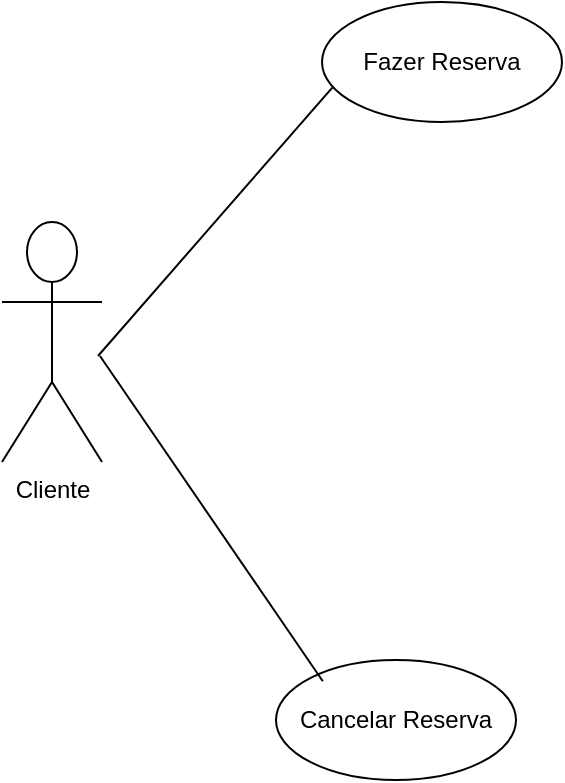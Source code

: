 <mxfile version="26.1.1" pages="5">
  <diagram name="Página-1" id="XcL4QIkmYDauq56J79rG">
    <mxGraphModel dx="1042" dy="565" grid="0" gridSize="10" guides="0" tooltips="1" connect="0" arrows="0" fold="1" page="0" pageScale="1" pageWidth="827" pageHeight="1169" background="none" math="0" shadow="0">
      <root>
        <mxCell id="0" />
        <mxCell id="1" parent="0" />
        <mxCell id="Owjycysp9o71pxgoPEJs-14" value="Cliente" style="shape=umlActor;verticalLabelPosition=bottom;verticalAlign=top;html=1;outlineConnect=0;labelBackgroundColor=none;" parent="1" vertex="1">
          <mxGeometry x="120" y="410" width="50" height="120" as="geometry" />
        </mxCell>
        <mxCell id="Owjycysp9o71pxgoPEJs-26" value="Fazer Reserva" style="ellipse;whiteSpace=wrap;html=1;labelBackgroundColor=none;textDirection=ltr;" parent="1" vertex="1">
          <mxGeometry x="280" y="300" width="120" height="60" as="geometry" />
        </mxCell>
        <mxCell id="Owjycysp9o71pxgoPEJs-29" style="edgeStyle=orthogonalEdgeStyle;rounded=0;orthogonalLoop=1;jettySize=auto;html=1;exitX=0.5;exitY=1;exitDx=0;exitDy=0;labelBackgroundColor=none;fontColor=default;" parent="1" source="Owjycysp9o71pxgoPEJs-26" target="Owjycysp9o71pxgoPEJs-26" edge="1">
          <mxGeometry relative="1" as="geometry" />
        </mxCell>
        <mxCell id="Owjycysp9o71pxgoPEJs-38" value="Cancelar Reserva" style="ellipse;whiteSpace=wrap;html=1;" parent="1" vertex="1">
          <mxGeometry x="257" y="629" width="120" height="60" as="geometry" />
        </mxCell>
        <mxCell id="ykOEoufTQBpiFLr9Clof-1" value="" style="endArrow=none;html=1;rounded=0;entryX=0.195;entryY=0.177;entryDx=0;entryDy=0;entryPerimeter=0;" edge="1" parent="1" target="Owjycysp9o71pxgoPEJs-38">
          <mxGeometry width="50" height="50" relative="1" as="geometry">
            <mxPoint x="169" y="477" as="sourcePoint" />
            <mxPoint x="283" y="627" as="targetPoint" />
          </mxGeometry>
        </mxCell>
        <mxCell id="ykOEoufTQBpiFLr9Clof-2" value="" style="endArrow=none;html=1;rounded=0;entryX=0.043;entryY=0.713;entryDx=0;entryDy=0;entryPerimeter=0;" edge="1" parent="1" target="Owjycysp9o71pxgoPEJs-26">
          <mxGeometry width="50" height="50" relative="1" as="geometry">
            <mxPoint x="168" y="477" as="sourcePoint" />
            <mxPoint x="221" y="432" as="targetPoint" />
          </mxGeometry>
        </mxCell>
      </root>
    </mxGraphModel>
  </diagram>
  <diagram id="T0e-wKWB-jtV0oXCeaBq" name="Página-2">
    <mxGraphModel dx="1442" dy="1365" grid="0" gridSize="10" guides="1" tooltips="1" connect="1" arrows="1" fold="1" page="0" pageScale="1" pageWidth="827" pageHeight="1169" math="0" shadow="0">
      <root>
        <mxCell id="0" />
        <mxCell id="1" parent="0" />
        <mxCell id="GxAemJXF_QGfhOwOy-kH-1" value="Cliente" style="shape=umlActor;verticalLabelPosition=bottom;verticalAlign=top;html=1;outlineConnect=0;fillColor=#f8cecc;strokeColor=#b85450;" parent="1" vertex="1">
          <mxGeometry x="-189" y="-419" width="30" height="85" as="geometry" />
        </mxCell>
        <mxCell id="GxAemJXF_QGfhOwOy-kH-5" value="Banco" style="shape=umlActor;verticalLabelPosition=bottom;verticalAlign=top;html=1;outlineConnect=0;fillColor=#f8cecc;strokeColor=#b85450;" parent="1" vertex="1">
          <mxGeometry x="189" y="-419" width="30" height="85" as="geometry" />
        </mxCell>
        <mxCell id="GxAemJXF_QGfhOwOy-kH-6" value="Checar saldo" style="ellipse;whiteSpace=wrap;html=1;fillColor=#f8cecc;strokeColor=#b85450;" parent="1" vertex="1">
          <mxGeometry x="-44" y="-494" width="125" height="50" as="geometry" />
        </mxCell>
        <mxCell id="GxAemJXF_QGfhOwOy-kH-7" value="Depositar" style="ellipse;whiteSpace=wrap;html=1;fillColor=#f8cecc;strokeColor=#b85450;" parent="1" vertex="1">
          <mxGeometry x="-44" y="-433" width="125" height="50" as="geometry" />
        </mxCell>
        <mxCell id="GxAemJXF_QGfhOwOy-kH-8" value="Sacar" style="ellipse;whiteSpace=wrap;html=1;fillColor=#f8cecc;strokeColor=#b85450;" parent="1" vertex="1">
          <mxGeometry x="-44" y="-375" width="125" height="50" as="geometry" />
        </mxCell>
        <mxCell id="GxAemJXF_QGfhOwOy-kH-9" value="Transferir" style="ellipse;whiteSpace=wrap;html=1;fillColor=#f8cecc;strokeColor=#b85450;" parent="1" vertex="1">
          <mxGeometry x="-44" y="-314" width="125" height="50" as="geometry" />
        </mxCell>
        <mxCell id="GxAemJXF_QGfhOwOy-kH-12" value="" style="endArrow=none;html=1;rounded=0;entryX=0;entryY=0.5;entryDx=0;entryDy=0;" parent="1" target="GxAemJXF_QGfhOwOy-kH-6" edge="1">
          <mxGeometry width="50" height="50" relative="1" as="geometry">
            <mxPoint x="-157" y="-396" as="sourcePoint" />
            <mxPoint x="-107" y="-446" as="targetPoint" />
          </mxGeometry>
        </mxCell>
        <mxCell id="GxAemJXF_QGfhOwOy-kH-13" value="" style="endArrow=none;html=1;rounded=0;entryX=0;entryY=0.5;entryDx=0;entryDy=0;" parent="1" target="GxAemJXF_QGfhOwOy-kH-7" edge="1">
          <mxGeometry width="50" height="50" relative="1" as="geometry">
            <mxPoint x="-152" y="-392" as="sourcePoint" />
            <mxPoint x="-88" y="-403" as="targetPoint" />
          </mxGeometry>
        </mxCell>
        <mxCell id="GxAemJXF_QGfhOwOy-kH-15" value="" style="endArrow=none;html=1;rounded=0;entryX=0;entryY=0.5;entryDx=0;entryDy=0;" parent="1" target="GxAemJXF_QGfhOwOy-kH-8" edge="1">
          <mxGeometry width="50" height="50" relative="1" as="geometry">
            <mxPoint x="-149" y="-386" as="sourcePoint" />
            <mxPoint x="-86" y="-392" as="targetPoint" />
          </mxGeometry>
        </mxCell>
        <mxCell id="GxAemJXF_QGfhOwOy-kH-16" value="" style="endArrow=none;html=1;rounded=0;" parent="1" edge="1">
          <mxGeometry width="50" height="50" relative="1" as="geometry">
            <mxPoint x="-148" y="-380" as="sourcePoint" />
            <mxPoint x="-45" y="-296" as="targetPoint" />
          </mxGeometry>
        </mxCell>
        <mxCell id="GxAemJXF_QGfhOwOy-kH-17" value="" style="endArrow=none;html=1;rounded=0;exitX=1;exitY=0.5;exitDx=0;exitDy=0;" parent="1" source="GxAemJXF_QGfhOwOy-kH-6" edge="1">
          <mxGeometry width="50" height="50" relative="1" as="geometry">
            <mxPoint x="135" y="-362" as="sourcePoint" />
            <mxPoint x="188" y="-395" as="targetPoint" />
          </mxGeometry>
        </mxCell>
        <mxCell id="GxAemJXF_QGfhOwOy-kH-18" value="" style="endArrow=none;html=1;rounded=0;exitX=1;exitY=0.5;exitDx=0;exitDy=0;" parent="1" source="GxAemJXF_QGfhOwOy-kH-7" edge="1">
          <mxGeometry width="50" height="50" relative="1" as="geometry">
            <mxPoint x="124" y="-331" as="sourcePoint" />
            <mxPoint x="187" y="-392" as="targetPoint" />
          </mxGeometry>
        </mxCell>
        <mxCell id="GxAemJXF_QGfhOwOy-kH-19" value="" style="endArrow=none;html=1;rounded=0;exitX=1;exitY=0.5;exitDx=0;exitDy=0;" parent="1" source="GxAemJXF_QGfhOwOy-kH-8" edge="1">
          <mxGeometry width="50" height="50" relative="1" as="geometry">
            <mxPoint x="141" y="-333" as="sourcePoint" />
            <mxPoint x="191" y="-383" as="targetPoint" />
          </mxGeometry>
        </mxCell>
        <mxCell id="GxAemJXF_QGfhOwOy-kH-20" value="" style="endArrow=none;html=1;rounded=0;exitX=1;exitY=0.5;exitDx=0;exitDy=0;" parent="1" source="GxAemJXF_QGfhOwOy-kH-9" edge="1">
          <mxGeometry width="50" height="50" relative="1" as="geometry">
            <mxPoint x="112" y="-279" as="sourcePoint" />
            <mxPoint x="188" y="-375" as="targetPoint" />
          </mxGeometry>
        </mxCell>
        <mxCell id="GxAemJXF_QGfhOwOy-kH-21" value="Técnico" style="shape=umlActor;verticalLabelPosition=bottom;verticalAlign=top;html=1;outlineConnect=0;fillColor=#f8cecc;strokeColor=#b85450;" parent="1" vertex="1">
          <mxGeometry x="-189" y="-197" width="30" height="85" as="geometry" />
        </mxCell>
        <mxCell id="GxAemJXF_QGfhOwOy-kH-22" value="Manutenção" style="ellipse;whiteSpace=wrap;html=1;fillColor=#f8cecc;strokeColor=#b85450;" parent="1" vertex="1">
          <mxGeometry x="-44" y="-218" width="125" height="50" as="geometry" />
        </mxCell>
        <mxCell id="GxAemJXF_QGfhOwOy-kH-23" value="Reparo" style="ellipse;whiteSpace=wrap;html=1;fillColor=#f8cecc;strokeColor=#b85450;" parent="1" vertex="1">
          <mxGeometry x="-44" y="-152" width="125" height="50" as="geometry" />
        </mxCell>
        <mxCell id="GxAemJXF_QGfhOwOy-kH-24" value="" style="endArrow=none;html=1;rounded=0;exitX=0.995;exitY=0.232;exitDx=0;exitDy=0;exitPerimeter=0;" parent="1" source="GxAemJXF_QGfhOwOy-kH-22" edge="1">
          <mxGeometry width="50" height="50" relative="1" as="geometry">
            <mxPoint x="127" y="-252" as="sourcePoint" />
            <mxPoint x="188" y="-360" as="targetPoint" />
          </mxGeometry>
        </mxCell>
        <mxCell id="GxAemJXF_QGfhOwOy-kH-25" value="" style="endArrow=none;html=1;rounded=0;exitX=1.053;exitY=0.36;exitDx=0;exitDy=0;exitPerimeter=0;" parent="1" source="GxAemJXF_QGfhOwOy-kH-23" edge="1">
          <mxGeometry width="50" height="50" relative="1" as="geometry">
            <mxPoint x="128" y="-207" as="sourcePoint" />
            <mxPoint x="187" y="-349" as="targetPoint" />
          </mxGeometry>
        </mxCell>
        <mxCell id="GxAemJXF_QGfhOwOy-kH-26" value="" style="endArrow=none;html=1;rounded=0;" parent="1" edge="1">
          <mxGeometry width="50" height="50" relative="1" as="geometry">
            <mxPoint x="-152" y="-164" as="sourcePoint" />
            <mxPoint x="-40" y="-188" as="targetPoint" />
          </mxGeometry>
        </mxCell>
        <mxCell id="GxAemJXF_QGfhOwOy-kH-27" value="" style="endArrow=none;html=1;rounded=0;entryX=0;entryY=0.5;entryDx=0;entryDy=0;" parent="1" target="GxAemJXF_QGfhOwOy-kH-23" edge="1">
          <mxGeometry width="50" height="50" relative="1" as="geometry">
            <mxPoint x="-147" y="-158" as="sourcePoint" />
            <mxPoint x="-71" y="-151" as="targetPoint" />
          </mxGeometry>
        </mxCell>
        <mxCell id="GxAemJXF_QGfhOwOy-kH-31" value="Sistema de Caixa Eletrônico" style="swimlane;startSize=0;verticalAlign=top;align=center;" parent="1" vertex="1">
          <mxGeometry x="-116" y="-541" width="278" height="470" as="geometry">
            <mxRectangle x="-116" y="-541" width="186" height="26" as="alternateBounds" />
          </mxGeometry>
        </mxCell>
      </root>
    </mxGraphModel>
  </diagram>
  <diagram id="zOeZtITVOc_Sd8JUuvYU" name="Página-3">
    <mxGraphModel dx="1303" dy="706" grid="0" gridSize="10" guides="1" tooltips="1" connect="1" arrows="1" fold="1" page="0" pageScale="1" pageWidth="827" pageHeight="1169" math="0" shadow="0">
      <root>
        <mxCell id="0" />
        <mxCell id="1" parent="0" />
        <mxCell id="Df3wSzDKpOP-La8-ANA0-1" value="" style="swimlane;startSize=0;" vertex="1" parent="1">
          <mxGeometry x="285" y="14" width="224" height="671" as="geometry" />
        </mxCell>
        <mxCell id="Df3wSzDKpOP-La8-ANA0-2" value="Sistema de reserva de Hotel" style="text;html=1;align=center;verticalAlign=middle;resizable=0;points=[];autosize=1;strokeColor=none;fillColor=none;" vertex="1" parent="Df3wSzDKpOP-La8-ANA0-1">
          <mxGeometry x="27.5" y="12" width="169" height="26" as="geometry" />
        </mxCell>
        <mxCell id="pBy_OBwKAm6baJK0ylYX-1" value="Checando as Reservas&amp;nbsp;" style="ellipse;whiteSpace=wrap;html=1;fillColor=#e51400;fontColor=#ffffff;strokeColor=#B20000;" vertex="1" parent="Df3wSzDKpOP-La8-ANA0-1">
          <mxGeometry x="48" y="45" width="125" height="50" as="geometry" />
        </mxCell>
        <mxCell id="RbDjLG0kdpUuMkSpV1bt-3" value="Fazendo Reserva" style="ellipse;whiteSpace=wrap;html=1;fillColor=#e51400;fontColor=#ffffff;strokeColor=#B20000;" vertex="1" parent="Df3wSzDKpOP-La8-ANA0-1">
          <mxGeometry x="50" y="103" width="125" height="50" as="geometry" />
        </mxCell>
        <mxCell id="RbDjLG0kdpUuMkSpV1bt-8" value="Leva as Malas" style="ellipse;whiteSpace=wrap;html=1;fillColor=#e51400;fontColor=#ffffff;strokeColor=#B20000;" vertex="1" parent="Df3wSzDKpOP-La8-ANA0-1">
          <mxGeometry x="48" y="369" width="125" height="50" as="geometry" />
        </mxCell>
        <mxCell id="PwlDaXp2jS-YRYsgwc6S-1" value="Confirmando a Reserva" style="ellipse;whiteSpace=wrap;html=1;fillColor=#e51400;fontColor=#ffffff;strokeColor=#B20000;" vertex="1" parent="Df3wSzDKpOP-La8-ANA0-1">
          <mxGeometry x="48" y="163" width="125" height="50" as="geometry" />
        </mxCell>
        <mxCell id="PwlDaXp2jS-YRYsgwc6S-4" value="Pagando Reserva&amp;nbsp;" style="ellipse;whiteSpace=wrap;html=1;fillColor=#e51400;fontColor=#ffffff;strokeColor=#B20000;" vertex="1" parent="Df3wSzDKpOP-La8-ANA0-1">
          <mxGeometry x="48" y="220" width="125" height="50" as="geometry" />
        </mxCell>
        <mxCell id="tSbmkxCZ0d735WplqzVH-3" value="Manutenções&amp;nbsp;" style="ellipse;whiteSpace=wrap;html=1;fillColor=#e51400;fontColor=#ffffff;strokeColor=#B20000;" vertex="1" parent="Df3wSzDKpOP-La8-ANA0-1">
          <mxGeometry x="48" y="433" width="125" height="50" as="geometry" />
        </mxCell>
        <mxCell id="C2UtIMHa39anaL1E7OLr-1" value="Concertos" style="ellipse;whiteSpace=wrap;html=1;fillColor=#e51400;fontColor=#ffffff;strokeColor=#B20000;" vertex="1" parent="Df3wSzDKpOP-La8-ANA0-1">
          <mxGeometry x="48" y="498" width="125" height="50" as="geometry" />
        </mxCell>
        <mxCell id="C2UtIMHa39anaL1E7OLr-4" value="Faxina" style="ellipse;whiteSpace=wrap;html=1;fillColor=#e51400;fontColor=#ffffff;strokeColor=#B20000;" vertex="1" parent="Df3wSzDKpOP-La8-ANA0-1">
          <mxGeometry x="48" y="302" width="125" height="50" as="geometry" />
        </mxCell>
        <mxCell id="BtpzoZKJI9H0tAGcX9OQ-5" value="Divulgações" style="ellipse;whiteSpace=wrap;html=1;fillColor=#e51400;fontColor=#ffffff;strokeColor=#B20000;" vertex="1" parent="Df3wSzDKpOP-La8-ANA0-1">
          <mxGeometry x="50" y="558" width="125" height="50" as="geometry" />
        </mxCell>
        <mxCell id="Df3wSzDKpOP-La8-ANA0-3" value="Cliente" style="shape=umlActor;verticalLabelPosition=bottom;verticalAlign=top;html=1;outlineConnect=0;fillColor=#f5f5f5;fontColor=#333333;strokeColor=#666666;" vertex="1" parent="1">
          <mxGeometry x="160" y="47" width="30" height="70" as="geometry" />
        </mxCell>
        <mxCell id="Df3wSzDKpOP-La8-ANA0-4" value="Hotel" style="shape=umlActor;verticalLabelPosition=bottom;verticalAlign=top;html=1;outlineConnect=0;fillColor=#f5f5f5;fontColor=#333333;strokeColor=#666666;" vertex="1" parent="1">
          <mxGeometry x="609" y="50" width="30" height="70" as="geometry" />
        </mxCell>
        <mxCell id="RbDjLG0kdpUuMkSpV1bt-1" value="" style="endArrow=none;html=1;rounded=0;entryX=0;entryY=0.5;entryDx=0;entryDy=0;" edge="1" parent="1" target="pBy_OBwKAm6baJK0ylYX-1">
          <mxGeometry width="50" height="50" relative="1" as="geometry">
            <mxPoint x="189" y="88" as="sourcePoint" />
            <mxPoint x="241" y="56" as="targetPoint" />
          </mxGeometry>
        </mxCell>
        <mxCell id="RbDjLG0kdpUuMkSpV1bt-2" value="" style="endArrow=none;html=1;rounded=0;exitX=1;exitY=0.5;exitDx=0;exitDy=0;" edge="1" parent="1" source="pBy_OBwKAm6baJK0ylYX-1" target="Df3wSzDKpOP-La8-ANA0-4">
          <mxGeometry width="50" height="50" relative="1" as="geometry">
            <mxPoint x="531" y="121" as="sourcePoint" />
            <mxPoint x="581" y="71" as="targetPoint" />
          </mxGeometry>
        </mxCell>
        <mxCell id="RbDjLG0kdpUuMkSpV1bt-4" value="" style="endArrow=none;html=1;rounded=0;entryX=0;entryY=0;entryDx=0;entryDy=0;" edge="1" parent="1" target="RbDjLG0kdpUuMkSpV1bt-3">
          <mxGeometry width="50" height="50" relative="1" as="geometry">
            <mxPoint x="186" y="88" as="sourcePoint" />
            <mxPoint x="255" y="120" as="targetPoint" />
          </mxGeometry>
        </mxCell>
        <mxCell id="RbDjLG0kdpUuMkSpV1bt-5" value="" style="endArrow=none;html=1;rounded=0;exitX=1;exitY=0;exitDx=0;exitDy=0;" edge="1" parent="1" source="RbDjLG0kdpUuMkSpV1bt-3">
          <mxGeometry width="50" height="50" relative="1" as="geometry">
            <mxPoint x="541" y="169" as="sourcePoint" />
            <mxPoint x="608" y="84" as="targetPoint" />
            <Array as="points" />
          </mxGeometry>
        </mxCell>
        <mxCell id="RbDjLG0kdpUuMkSpV1bt-6" value="Funcionários" style="shape=umlActor;verticalLabelPosition=bottom;verticalAlign=top;html=1;outlineConnect=0;fillColor=#f5f5f5;fontColor=#333333;strokeColor=#666666;" vertex="1" parent="1">
          <mxGeometry x="155" y="351" width="30" height="70" as="geometry" />
        </mxCell>
        <mxCell id="PwlDaXp2jS-YRYsgwc6S-2" value="" style="endArrow=none;html=1;rounded=0;entryX=0;entryY=0;entryDx=0;entryDy=0;" edge="1" parent="1" target="PwlDaXp2jS-YRYsgwc6S-1">
          <mxGeometry width="50" height="50" relative="1" as="geometry">
            <mxPoint x="186" y="91" as="sourcePoint" />
            <mxPoint x="279" y="88" as="targetPoint" />
          </mxGeometry>
        </mxCell>
        <mxCell id="PwlDaXp2jS-YRYsgwc6S-3" value="" style="endArrow=none;html=1;rounded=0;exitX=1;exitY=0;exitDx=0;exitDy=0;" edge="1" parent="1" source="PwlDaXp2jS-YRYsgwc6S-1">
          <mxGeometry width="50" height="50" relative="1" as="geometry">
            <mxPoint x="556" y="157" as="sourcePoint" />
            <mxPoint x="610" y="84" as="targetPoint" />
          </mxGeometry>
        </mxCell>
        <mxCell id="PwlDaXp2jS-YRYsgwc6S-5" value="" style="endArrow=none;html=1;rounded=0;entryX=0;entryY=0;entryDx=0;entryDy=0;" edge="1" parent="1" target="PwlDaXp2jS-YRYsgwc6S-4">
          <mxGeometry width="50" height="50" relative="1" as="geometry">
            <mxPoint x="185" y="92" as="sourcePoint" />
            <mxPoint x="290" y="155" as="targetPoint" />
          </mxGeometry>
        </mxCell>
        <mxCell id="PwlDaXp2jS-YRYsgwc6S-7" value="" style="endArrow=none;html=1;rounded=0;exitX=1;exitY=0;exitDx=0;exitDy=0;" edge="1" parent="1" source="PwlDaXp2jS-YRYsgwc6S-4">
          <mxGeometry width="50" height="50" relative="1" as="geometry">
            <mxPoint x="559" y="135" as="sourcePoint" />
            <mxPoint x="609" y="85" as="targetPoint" />
          </mxGeometry>
        </mxCell>
        <mxCell id="PwlDaXp2jS-YRYsgwc6S-10" value="" style="endArrow=none;html=1;rounded=0;entryX=0;entryY=0.5;entryDx=0;entryDy=0;" edge="1" parent="1" source="RbDjLG0kdpUuMkSpV1bt-6" target="RbDjLG0kdpUuMkSpV1bt-8">
          <mxGeometry width="50" height="50" relative="1" as="geometry">
            <mxPoint x="209" y="382" as="sourcePoint" />
            <mxPoint x="259" y="332" as="targetPoint" />
          </mxGeometry>
        </mxCell>
        <mxCell id="tSbmkxCZ0d735WplqzVH-2" value="Técnicos" style="shape=umlActor;verticalLabelPosition=bottom;verticalAlign=top;html=1;outlineConnect=0;fillColor=#f5f5f5;fontColor=#333333;strokeColor=#666666;" vertex="1" parent="1">
          <mxGeometry x="155" y="497" width="30" height="70" as="geometry" />
        </mxCell>
        <mxCell id="C2UtIMHa39anaL1E7OLr-2" value="" style="endArrow=none;html=1;rounded=0;entryX=0;entryY=0.5;entryDx=0;entryDy=0;exitX=0.5;exitY=0.5;exitDx=0;exitDy=0;exitPerimeter=0;" edge="1" parent="1" source="tSbmkxCZ0d735WplqzVH-2" target="tSbmkxCZ0d735WplqzVH-3">
          <mxGeometry width="50" height="50" relative="1" as="geometry">
            <mxPoint x="185" y="489" as="sourcePoint" />
            <mxPoint x="226" y="516" as="targetPoint" />
          </mxGeometry>
        </mxCell>
        <mxCell id="C2UtIMHa39anaL1E7OLr-3" value="" style="endArrow=none;html=1;rounded=0;entryX=0;entryY=0.5;entryDx=0;entryDy=0;exitX=0.5;exitY=0.5;exitDx=0;exitDy=0;exitPerimeter=0;" edge="1" parent="1" source="tSbmkxCZ0d735WplqzVH-2" target="C2UtIMHa39anaL1E7OLr-1">
          <mxGeometry width="50" height="50" relative="1" as="geometry">
            <mxPoint x="185" y="486" as="sourcePoint" />
            <mxPoint x="273" y="559" as="targetPoint" />
          </mxGeometry>
        </mxCell>
        <mxCell id="C2UtIMHa39anaL1E7OLr-5" value="" style="endArrow=none;html=1;rounded=0;entryX=0;entryY=0.5;entryDx=0;entryDy=0;" edge="1" parent="1" source="RbDjLG0kdpUuMkSpV1bt-6" target="C2UtIMHa39anaL1E7OLr-4">
          <mxGeometry width="50" height="50" relative="1" as="geometry">
            <mxPoint x="186" y="330" as="sourcePoint" />
            <mxPoint x="235" y="329" as="targetPoint" />
          </mxGeometry>
        </mxCell>
        <mxCell id="JYx_l7oWjbXShMjlSQoJ-1" value="" style="endArrow=none;html=1;rounded=0;exitX=1;exitY=0;exitDx=0;exitDy=0;" edge="1" parent="1" source="C2UtIMHa39anaL1E7OLr-4">
          <mxGeometry width="50" height="50" relative="1" as="geometry">
            <mxPoint x="435.999" y="500.551" as="sourcePoint" />
            <mxPoint x="605.74" y="84" as="targetPoint" />
          </mxGeometry>
        </mxCell>
        <mxCell id="JYx_l7oWjbXShMjlSQoJ-2" value="" style="endArrow=none;html=1;rounded=0;exitX=1;exitY=0;exitDx=0;exitDy=0;" edge="1" parent="1" source="RbDjLG0kdpUuMkSpV1bt-8">
          <mxGeometry width="50" height="50" relative="1" as="geometry">
            <mxPoint x="448" y="437" as="sourcePoint" />
            <mxPoint x="607" y="87" as="targetPoint" />
          </mxGeometry>
        </mxCell>
        <mxCell id="BtpzoZKJI9H0tAGcX9OQ-1" value="" style="endArrow=none;html=1;rounded=0;exitX=0.937;exitY=0.327;exitDx=0;exitDy=0;exitPerimeter=0;" edge="1" parent="1" source="tSbmkxCZ0d735WplqzVH-3">
          <mxGeometry width="50" height="50" relative="1" as="geometry">
            <mxPoint x="599" y="254" as="sourcePoint" />
            <mxPoint x="609" y="93" as="targetPoint" />
          </mxGeometry>
        </mxCell>
        <mxCell id="BtpzoZKJI9H0tAGcX9OQ-2" value="" style="endArrow=none;html=1;rounded=0;exitX=0.962;exitY=0.249;exitDx=0;exitDy=0;exitPerimeter=0;" edge="1" parent="1" source="C2UtIMHa39anaL1E7OLr-1">
          <mxGeometry width="50" height="50" relative="1" as="geometry">
            <mxPoint x="602" y="225" as="sourcePoint" />
            <mxPoint x="607" y="95" as="targetPoint" />
          </mxGeometry>
        </mxCell>
        <mxCell id="BtpzoZKJI9H0tAGcX9OQ-6" value="Marketing" style="shape=umlActor;verticalLabelPosition=bottom;verticalAlign=top;html=1;outlineConnect=0;" vertex="1" parent="1">
          <mxGeometry x="573" y="497" width="30" height="70" as="geometry" />
        </mxCell>
        <mxCell id="BtpzoZKJI9H0tAGcX9OQ-7" value="" style="endArrow=none;html=1;rounded=0;entryX=0.5;entryY=0.5;entryDx=0;entryDy=0;entryPerimeter=0;exitX=1;exitY=0.5;exitDx=0;exitDy=0;" edge="1" parent="1" source="BtpzoZKJI9H0tAGcX9OQ-5" target="BtpzoZKJI9H0tAGcX9OQ-6">
          <mxGeometry width="50" height="50" relative="1" as="geometry">
            <mxPoint x="518" y="587" as="sourcePoint" />
            <mxPoint x="568" y="537" as="targetPoint" />
          </mxGeometry>
        </mxCell>
        <mxCell id="BtpzoZKJI9H0tAGcX9OQ-8" value="" style="endArrow=none;html=1;rounded=0;exitX=0.96;exitY=0.195;exitDx=0;exitDy=0;exitPerimeter=0;" edge="1" parent="1" source="BtpzoZKJI9H0tAGcX9OQ-5">
          <mxGeometry width="50" height="50" relative="1" as="geometry">
            <mxPoint x="591" y="295" as="sourcePoint" />
            <mxPoint x="605" y="98" as="targetPoint" />
          </mxGeometry>
        </mxCell>
        <mxCell id="NAyNhvWMjs9HX_sWLAZr-1" style="edgeStyle=none;rounded=0;orthogonalLoop=1;jettySize=auto;html=1;exitX=0;exitY=1;exitDx=0;exitDy=0;exitPerimeter=0;" edge="1" parent="1" source="Df3wSzDKpOP-La8-ANA0-3" target="Df3wSzDKpOP-La8-ANA0-3">
          <mxGeometry relative="1" as="geometry" />
        </mxCell>
      </root>
    </mxGraphModel>
  </diagram>
  <diagram id="JTwW7b5qCbWW33LmlCvx" name="Página-4">
    <mxGraphModel dx="1050" dy="957" grid="0" gridSize="10" guides="1" tooltips="1" connect="1" arrows="1" fold="1" page="0" pageScale="1" pageWidth="827" pageHeight="1169" math="0" shadow="0">
      <root>
        <mxCell id="0" />
        <mxCell id="1" parent="0" />
        <mxCell id="4RYGTV8E5B-xSKZDcGPj-4" value="CRUD" style="ellipse;whiteSpace=wrap;html=1;" vertex="1" parent="1">
          <mxGeometry x="310" y="-56" width="120" height="50" as="geometry" />
        </mxCell>
        <mxCell id="4RYGTV8E5B-xSKZDcGPj-5" value="Reserva" style="ellipse;whiteSpace=wrap;html=1;" vertex="1" parent="1">
          <mxGeometry x="310" y="78" width="120" height="50" as="geometry" />
        </mxCell>
        <mxCell id="4RYGTV8E5B-xSKZDcGPj-6" value="Sistema de Biblioteca" style="text;html=1;align=center;verticalAlign=middle;whiteSpace=wrap;rounded=0;" vertex="1" parent="1">
          <mxGeometry x="262" y="-99" width="224" height="30" as="geometry" />
        </mxCell>
        <mxCell id="4RYGTV8E5B-xSKZDcGPj-7" value="Buscando livro" style="ellipse;whiteSpace=wrap;html=1;" vertex="1" parent="1">
          <mxGeometry x="310" y="18" width="120" height="50" as="geometry" />
        </mxCell>
        <mxCell id="4RYGTV8E5B-xSKZDcGPj-8" value="Devolver Livro" style="ellipse;whiteSpace=wrap;html=1;" vertex="1" parent="1">
          <mxGeometry x="310" y="136" width="120" height="50" as="geometry" />
        </mxCell>
        <mxCell id="4RYGTV8E5B-xSKZDcGPj-10" value="Gerenciar Usuários&amp;nbsp;" style="ellipse;whiteSpace=wrap;html=1;" vertex="1" parent="1">
          <mxGeometry x="314" y="202" width="120" height="50" as="geometry" />
        </mxCell>
        <mxCell id="4RYGTV8E5B-xSKZDcGPj-13" style="edgeStyle=none;rounded=0;orthogonalLoop=1;jettySize=auto;html=1;entryX=0;entryY=0.5;entryDx=0;entryDy=0;" edge="1" parent="1" source="4RYGTV8E5B-xSKZDcGPj-12" target="4RYGTV8E5B-xSKZDcGPj-4">
          <mxGeometry relative="1" as="geometry">
            <mxPoint x="161" y="27" as="sourcePoint" />
          </mxGeometry>
        </mxCell>
        <mxCell id="4RYGTV8E5B-xSKZDcGPj-12" value="Actor" style="shape=umlActor;verticalLabelPosition=bottom;verticalAlign=top;html=1;outlineConnect=0;" vertex="1" parent="1">
          <mxGeometry x="129" y="1" width="30" height="70" as="geometry" />
        </mxCell>
        <mxCell id="4RYGTV8E5B-xSKZDcGPj-15" value="" style="endArrow=classic;html=1;rounded=0;" edge="1" parent="1" source="4RYGTV8E5B-xSKZDcGPj-12">
          <mxGeometry width="50" height="50" relative="1" as="geometry">
            <mxPoint x="165" y="26" as="sourcePoint" />
            <mxPoint x="309" y="105" as="targetPoint" />
          </mxGeometry>
        </mxCell>
        <mxCell id="4RYGTV8E5B-xSKZDcGPj-16" value="" style="endArrow=classic;html=1;rounded=0;entryX=0;entryY=0.5;entryDx=0;entryDy=0;" edge="1" parent="1" source="4RYGTV8E5B-xSKZDcGPj-12" target="4RYGTV8E5B-xSKZDcGPj-7">
          <mxGeometry width="50" height="50" relative="1" as="geometry">
            <mxPoint x="163" y="29" as="sourcePoint" />
            <mxPoint x="260" y="6" as="targetPoint" />
          </mxGeometry>
        </mxCell>
        <mxCell id="4RYGTV8E5B-xSKZDcGPj-17" value="" style="endArrow=classic;html=1;rounded=0;entryX=0;entryY=0;entryDx=0;entryDy=0;" edge="1" parent="1" source="4RYGTV8E5B-xSKZDcGPj-12" target="4RYGTV8E5B-xSKZDcGPj-8">
          <mxGeometry width="50" height="50" relative="1" as="geometry">
            <mxPoint x="171" y="47" as="sourcePoint" />
            <mxPoint x="437" y="159" as="targetPoint" />
            <Array as="points" />
          </mxGeometry>
        </mxCell>
        <mxCell id="4RYGTV8E5B-xSKZDcGPj-20" style="edgeStyle=none;rounded=0;orthogonalLoop=1;jettySize=auto;html=1;entryX=1;entryY=0;entryDx=0;entryDy=0;" edge="1" parent="1" source="4RYGTV8E5B-xSKZDcGPj-19" target="4RYGTV8E5B-xSKZDcGPj-10">
          <mxGeometry relative="1" as="geometry" />
        </mxCell>
        <mxCell id="4RYGTV8E5B-xSKZDcGPj-21" style="edgeStyle=none;rounded=0;orthogonalLoop=1;jettySize=auto;html=1;entryX=1;entryY=0.5;entryDx=0;entryDy=0;" edge="1" parent="1" source="4RYGTV8E5B-xSKZDcGPj-19" target="4RYGTV8E5B-xSKZDcGPj-4">
          <mxGeometry relative="1" as="geometry">
            <mxPoint x="576" y="-22" as="sourcePoint" />
          </mxGeometry>
        </mxCell>
        <mxCell id="4RYGTV8E5B-xSKZDcGPj-19" value="Biblioteca&amp;nbsp;" style="shape=umlActor;verticalLabelPosition=bottom;verticalAlign=top;html=1;outlineConnect=0;" vertex="1" parent="1">
          <mxGeometry x="596" y="-45" width="30" height="70" as="geometry" />
        </mxCell>
        <mxCell id="4RYGTV8E5B-xSKZDcGPj-22" value="" style="endArrow=classic;html=1;rounded=0;entryX=1;entryY=0.5;entryDx=0;entryDy=0;" edge="1" parent="1" source="4RYGTV8E5B-xSKZDcGPj-19" target="4RYGTV8E5B-xSKZDcGPj-7">
          <mxGeometry width="50" height="50" relative="1" as="geometry">
            <mxPoint x="504" y="51" as="sourcePoint" />
            <mxPoint x="504" y="47" as="targetPoint" />
          </mxGeometry>
        </mxCell>
        <mxCell id="4RYGTV8E5B-xSKZDcGPj-23" value="" style="endArrow=classic;html=1;rounded=0;entryX=0.913;entryY=0.252;entryDx=0;entryDy=0;entryPerimeter=0;" edge="1" parent="1" source="4RYGTV8E5B-xSKZDcGPj-19" target="4RYGTV8E5B-xSKZDcGPj-5">
          <mxGeometry width="50" height="50" relative="1" as="geometry">
            <mxPoint x="491" y="84" as="sourcePoint" />
            <mxPoint x="541" y="34" as="targetPoint" />
          </mxGeometry>
        </mxCell>
        <mxCell id="4RYGTV8E5B-xSKZDcGPj-24" value="" style="endArrow=classic;html=1;rounded=0;entryX=0.973;entryY=0.356;entryDx=0;entryDy=0;entryPerimeter=0;" edge="1" parent="1" source="4RYGTV8E5B-xSKZDcGPj-19" target="4RYGTV8E5B-xSKZDcGPj-8">
          <mxGeometry width="50" height="50" relative="1" as="geometry">
            <mxPoint x="468" y="125" as="sourcePoint" />
            <mxPoint x="518" y="75" as="targetPoint" />
          </mxGeometry>
        </mxCell>
      </root>
    </mxGraphModel>
  </diagram>
  <diagram id="Xt7dQQzesEx76I3cHtRt" name="Página-5">
    <mxGraphModel dx="1052" dy="1726" grid="1" gridSize="10" guides="1" tooltips="1" connect="1" arrows="1" fold="1" page="1" pageScale="1" pageWidth="827" pageHeight="1169" math="0" shadow="0">
      <root>
        <mxCell id="0" />
        <mxCell id="1" parent="0" />
        <mxCell id="3sYGPVCYUPVCsUp1B47n-2" value="" style="rounded=0;whiteSpace=wrap;html=1;fillColor=#dae8fc;strokeColor=#6c8ebf;" vertex="1" parent="1">
          <mxGeometry x="80" y="40" width="130" height="60" as="geometry" />
        </mxCell>
        <mxCell id="3sYGPVCYUPVCsUp1B47n-4" value="Usuário" style="text;html=1;align=center;verticalAlign=middle;whiteSpace=wrap;rounded=0;" vertex="1" parent="1">
          <mxGeometry x="115" y="55" width="60" height="30" as="geometry" />
        </mxCell>
        <mxCell id="Iq2sdQXeuTQY_FspEU3Y-1" value="" style="endArrow=none;dashed=1;html=1;rounded=0;entryX=0.5;entryY=1;entryDx=0;entryDy=0;exitX=0.5;exitY=0;exitDx=0;exitDy=0;" edge="1" parent="1" source="Iq2sdQXeuTQY_FspEU3Y-3" target="3sYGPVCYUPVCsUp1B47n-2">
          <mxGeometry width="50" height="50" relative="1" as="geometry">
            <mxPoint x="145" y="330" as="sourcePoint" />
            <mxPoint x="180" y="120" as="targetPoint" />
          </mxGeometry>
        </mxCell>
        <mxCell id="Iq2sdQXeuTQY_FspEU3Y-3" value="" style="rounded=0;whiteSpace=wrap;html=1;fillColor=#dae8fc;strokeColor=#6c8ebf;" vertex="1" parent="1">
          <mxGeometry x="80" y="370" width="130" height="60" as="geometry" />
        </mxCell>
        <mxCell id="Iq2sdQXeuTQY_FspEU3Y-4" value="Usuário" style="text;html=1;align=center;verticalAlign=middle;whiteSpace=wrap;rounded=0;" vertex="1" parent="1">
          <mxGeometry x="110" y="380" width="65" height="30" as="geometry" />
        </mxCell>
        <mxCell id="Iq2sdQXeuTQY_FspEU3Y-5" value="" style="endArrow=classic;html=1;rounded=0;" edge="1" parent="1">
          <mxGeometry width="50" height="50" relative="1" as="geometry">
            <mxPoint x="150" y="160" as="sourcePoint" />
            <mxPoint x="330" y="160" as="targetPoint" />
          </mxGeometry>
        </mxCell>
        <mxCell id="Iq2sdQXeuTQY_FspEU3Y-6" value="Biblioteca" style="rounded=0;whiteSpace=wrap;html=1;fillColor=#dae8fc;strokeColor=#6c8ebf;" vertex="1" parent="1">
          <mxGeometry x="270" y="40" width="130" height="60" as="geometry" />
        </mxCell>
        <mxCell id="Iq2sdQXeuTQY_FspEU3Y-7" value="Biblioteca" style="rounded=0;whiteSpace=wrap;html=1;fillColor=#dae8fc;strokeColor=#6c8ebf;" vertex="1" parent="1">
          <mxGeometry x="270" y="370" width="130" height="60" as="geometry" />
        </mxCell>
        <mxCell id="Iq2sdQXeuTQY_FspEU3Y-8" value="Sistema da&amp;nbsp;&lt;div&gt;Biblioteca&amp;nbsp;&lt;/div&gt;" style="rounded=0;whiteSpace=wrap;html=1;fillColor=#dae8fc;strokeColor=#6c8ebf;" vertex="1" parent="1">
          <mxGeometry x="450" y="40" width="130" height="60" as="geometry" />
        </mxCell>
        <mxCell id="Iq2sdQXeuTQY_FspEU3Y-9" value="Livro" style="rounded=0;whiteSpace=wrap;html=1;fillColor=#dae8fc;strokeColor=#6c8ebf;" vertex="1" parent="1">
          <mxGeometry x="630" y="40" width="120" height="60" as="geometry" />
        </mxCell>
        <mxCell id="Iq2sdQXeuTQY_FspEU3Y-10" value="Livro" style="rounded=0;whiteSpace=wrap;html=1;fillColor=#dae8fc;strokeColor=#6c8ebf;" vertex="1" parent="1">
          <mxGeometry x="630" y="370" width="130" height="60" as="geometry" />
        </mxCell>
        <mxCell id="Iq2sdQXeuTQY_FspEU3Y-11" value="" style="rounded=0;whiteSpace=wrap;html=1;fillColor=#dae8fc;strokeColor=#6c8ebf;" vertex="1" parent="1">
          <mxGeometry x="460" y="370" width="110" height="60" as="geometry" />
        </mxCell>
        <mxCell id="Iq2sdQXeuTQY_FspEU3Y-12" value="" style="endArrow=none;dashed=1;html=1;rounded=0;entryX=0.5;entryY=1;entryDx=0;entryDy=0;exitX=0.5;exitY=0;exitDx=0;exitDy=0;" edge="1" parent="1" source="Iq2sdQXeuTQY_FspEU3Y-7" target="Iq2sdQXeuTQY_FspEU3Y-6">
          <mxGeometry width="50" height="50" relative="1" as="geometry">
            <mxPoint x="310" y="220" as="sourcePoint" />
            <mxPoint x="360" y="170" as="targetPoint" />
          </mxGeometry>
        </mxCell>
        <mxCell id="Iq2sdQXeuTQY_FspEU3Y-13" value="" style="endArrow=none;dashed=1;html=1;rounded=0;entryX=0.5;entryY=1;entryDx=0;entryDy=0;exitX=0.5;exitY=0;exitDx=0;exitDy=0;" edge="1" parent="1" source="Iq2sdQXeuTQY_FspEU3Y-11" target="Iq2sdQXeuTQY_FspEU3Y-8">
          <mxGeometry width="50" height="50" relative="1" as="geometry">
            <mxPoint x="515" y="367" as="sourcePoint" />
            <mxPoint x="550" y="160" as="targetPoint" />
          </mxGeometry>
        </mxCell>
        <mxCell id="Iq2sdQXeuTQY_FspEU3Y-14" value="" style="endArrow=none;dashed=1;html=1;rounded=0;entryX=0.56;entryY=1.043;entryDx=0;entryDy=0;entryPerimeter=0;exitX=0.5;exitY=0;exitDx=0;exitDy=0;" edge="1" parent="1" source="Iq2sdQXeuTQY_FspEU3Y-10" target="Iq2sdQXeuTQY_FspEU3Y-9">
          <mxGeometry width="50" height="50" relative="1" as="geometry">
            <mxPoint x="650" y="210" as="sourcePoint" />
            <mxPoint x="700" y="160" as="targetPoint" />
            <Array as="points" />
          </mxGeometry>
        </mxCell>
        <mxCell id="Iq2sdQXeuTQY_FspEU3Y-15" value="" style="endArrow=classic;html=1;rounded=0;" edge="1" parent="1">
          <mxGeometry width="50" height="50" relative="1" as="geometry">
            <mxPoint x="340" y="210" as="sourcePoint" />
            <mxPoint x="520" y="210" as="targetPoint" />
          </mxGeometry>
        </mxCell>
        <mxCell id="Iq2sdQXeuTQY_FspEU3Y-16" value="" style="endArrow=classic;html=1;rounded=0;" edge="1" parent="1">
          <mxGeometry width="50" height="50" relative="1" as="geometry">
            <mxPoint x="510" y="260" as="sourcePoint" />
            <mxPoint x="700" y="260" as="targetPoint" />
          </mxGeometry>
        </mxCell>
        <mxCell id="Iq2sdQXeuTQY_FspEU3Y-17" value="" style="endArrow=classic;html=1;rounded=0;" edge="1" parent="1">
          <mxGeometry width="50" height="50" relative="1" as="geometry">
            <mxPoint x="700" y="320" as="sourcePoint" />
            <mxPoint x="510" y="320" as="targetPoint" />
          </mxGeometry>
        </mxCell>
        <mxCell id="Iq2sdQXeuTQY_FspEU3Y-18" value="Solicita empréstimo" style="text;html=1;align=center;verticalAlign=middle;whiteSpace=wrap;rounded=0;" vertex="1" parent="1">
          <mxGeometry x="200" y="130" width="60" height="30" as="geometry" />
        </mxCell>
        <mxCell id="Iq2sdQXeuTQY_FspEU3Y-19" value="Verificar Disponbilidade" style="text;html=1;align=center;verticalAlign=middle;whiteSpace=wrap;rounded=0;" vertex="1" parent="1">
          <mxGeometry x="390" y="180" width="60" height="30" as="geometry" />
        </mxCell>
        <mxCell id="Iq2sdQXeuTQY_FspEU3Y-20" value="Registrar Empréstimo" style="text;html=1;align=center;verticalAlign=middle;whiteSpace=wrap;rounded=0;" vertex="1" parent="1">
          <mxGeometry x="570" y="230" width="60" height="30" as="geometry" />
        </mxCell>
        <mxCell id="Iq2sdQXeuTQY_FspEU3Y-21" value="Atualizar Status" style="text;html=1;align=center;verticalAlign=middle;whiteSpace=wrap;rounded=0;" vertex="1" parent="1">
          <mxGeometry x="570" y="290" width="60" height="30" as="geometry" />
        </mxCell>
        <mxCell id="Iq2sdQXeuTQY_FspEU3Y-23" value="SISTEMA DE SEQUENCIA" style="text;html=1;align=center;verticalAlign=middle;whiteSpace=wrap;rounded=0;" vertex="1" parent="1">
          <mxGeometry x="319" y="-30" width="190" height="30" as="geometry" />
        </mxCell>
      </root>
    </mxGraphModel>
  </diagram>
</mxfile>
